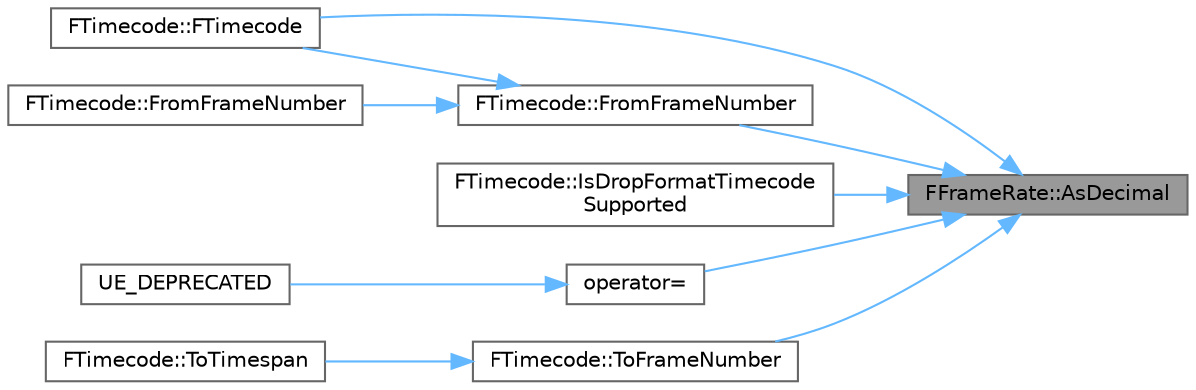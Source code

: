digraph "FFrameRate::AsDecimal"
{
 // INTERACTIVE_SVG=YES
 // LATEX_PDF_SIZE
  bgcolor="transparent";
  edge [fontname=Helvetica,fontsize=10,labelfontname=Helvetica,labelfontsize=10];
  node [fontname=Helvetica,fontsize=10,shape=box,height=0.2,width=0.4];
  rankdir="RL";
  Node1 [id="Node000001",label="FFrameRate::AsDecimal",height=0.2,width=0.4,color="gray40", fillcolor="grey60", style="filled", fontcolor="black",tooltip="Get the decimal representation of this framerate."];
  Node1 -> Node2 [id="edge1_Node000001_Node000002",dir="back",color="steelblue1",style="solid",tooltip=" "];
  Node2 [id="Node000002",label="FTimecode::FTimecode",height=0.2,width=0.4,color="grey40", fillcolor="white", style="filled",URL="$da/d69/structFTimecode.html#ac4ddf92ea080b5e7aed4797baf9072d4",tooltip="User construction from a time in seconds."];
  Node1 -> Node3 [id="edge2_Node000001_Node000003",dir="back",color="steelblue1",style="solid",tooltip=" "];
  Node3 [id="Node000003",label="FTimecode::FromFrameNumber",height=0.2,width=0.4,color="grey40", fillcolor="white", style="filled",URL="$da/d69/structFTimecode.html#abc0b2f2f171951feeaf393c8c071553d",tooltip="Create a FTimecode from a specific frame number at the given frame rate."];
  Node3 -> Node2 [id="edge3_Node000003_Node000002",dir="back",color="steelblue1",style="solid",tooltip=" "];
  Node3 -> Node4 [id="edge4_Node000003_Node000004",dir="back",color="steelblue1",style="solid",tooltip=" "];
  Node4 [id="Node000004",label="FTimecode::FromFrameNumber",height=0.2,width=0.4,color="grey40", fillcolor="white", style="filled",URL="$da/d69/structFTimecode.html#a25214cb7d8d27a1cd2cec9df33074e45",tooltip="Create a FTimecode from a specific frame number at the given frame rate."];
  Node1 -> Node5 [id="edge5_Node000001_Node000005",dir="back",color="steelblue1",style="solid",tooltip=" "];
  Node5 [id="Node000005",label="FTimecode::IsDropFormatTimecode\lSupported",height=0.2,width=0.4,color="grey40", fillcolor="white", style="filled",URL="$da/d69/structFTimecode.html#a484f2458e6e7ae22ece2e0a304bec8a2",tooltip="Drop frame is only support for frame rate of 29.97 or 59.94."];
  Node1 -> Node6 [id="edge6_Node000001_Node000006",dir="back",color="steelblue1",style="solid",tooltip=" "];
  Node6 [id="Node000006",label="operator=",height=0.2,width=0.4,color="grey40", fillcolor="white", style="filled",URL="$d2/d4c/LiveLinkTypes_8h.html#ab9f215dd2a8265f3ba84d6f004c006e3",tooltip=" "];
  Node6 -> Node7 [id="edge7_Node000006_Node000007",dir="back",color="steelblue1",style="solid",tooltip=" "];
  Node7 [id="Node000007",label="UE_DEPRECATED",height=0.2,width=0.4,color="grey40", fillcolor="white", style="filled",URL="$d2/d4c/LiveLinkTypes_8h.html#a93584a0856457731097631644291ad73",tooltip=" "];
  Node1 -> Node8 [id="edge8_Node000001_Node000008",dir="back",color="steelblue1",style="solid",tooltip=" "];
  Node8 [id="Node000008",label="FTimecode::ToFrameNumber",height=0.2,width=0.4,color="grey40", fillcolor="white", style="filled",URL="$da/d69/structFTimecode.html#a65850ec0522eb4020ad736967a80f9d5",tooltip="Converts this Timecode back into a Frame Number at the given framerate, taking into account if this i..."];
  Node8 -> Node9 [id="edge9_Node000008_Node000009",dir="back",color="steelblue1",style="solid",tooltip=" "];
  Node9 [id="Node000009",label="FTimecode::ToTimespan",height=0.2,width=0.4,color="grey40", fillcolor="white", style="filled",URL="$da/d69/structFTimecode.html#ad576bc64199dade23db2202324bc8368",tooltip="Converts this Timecode back into a timespan at the given framerate, taking into account if this is a ..."];
}

